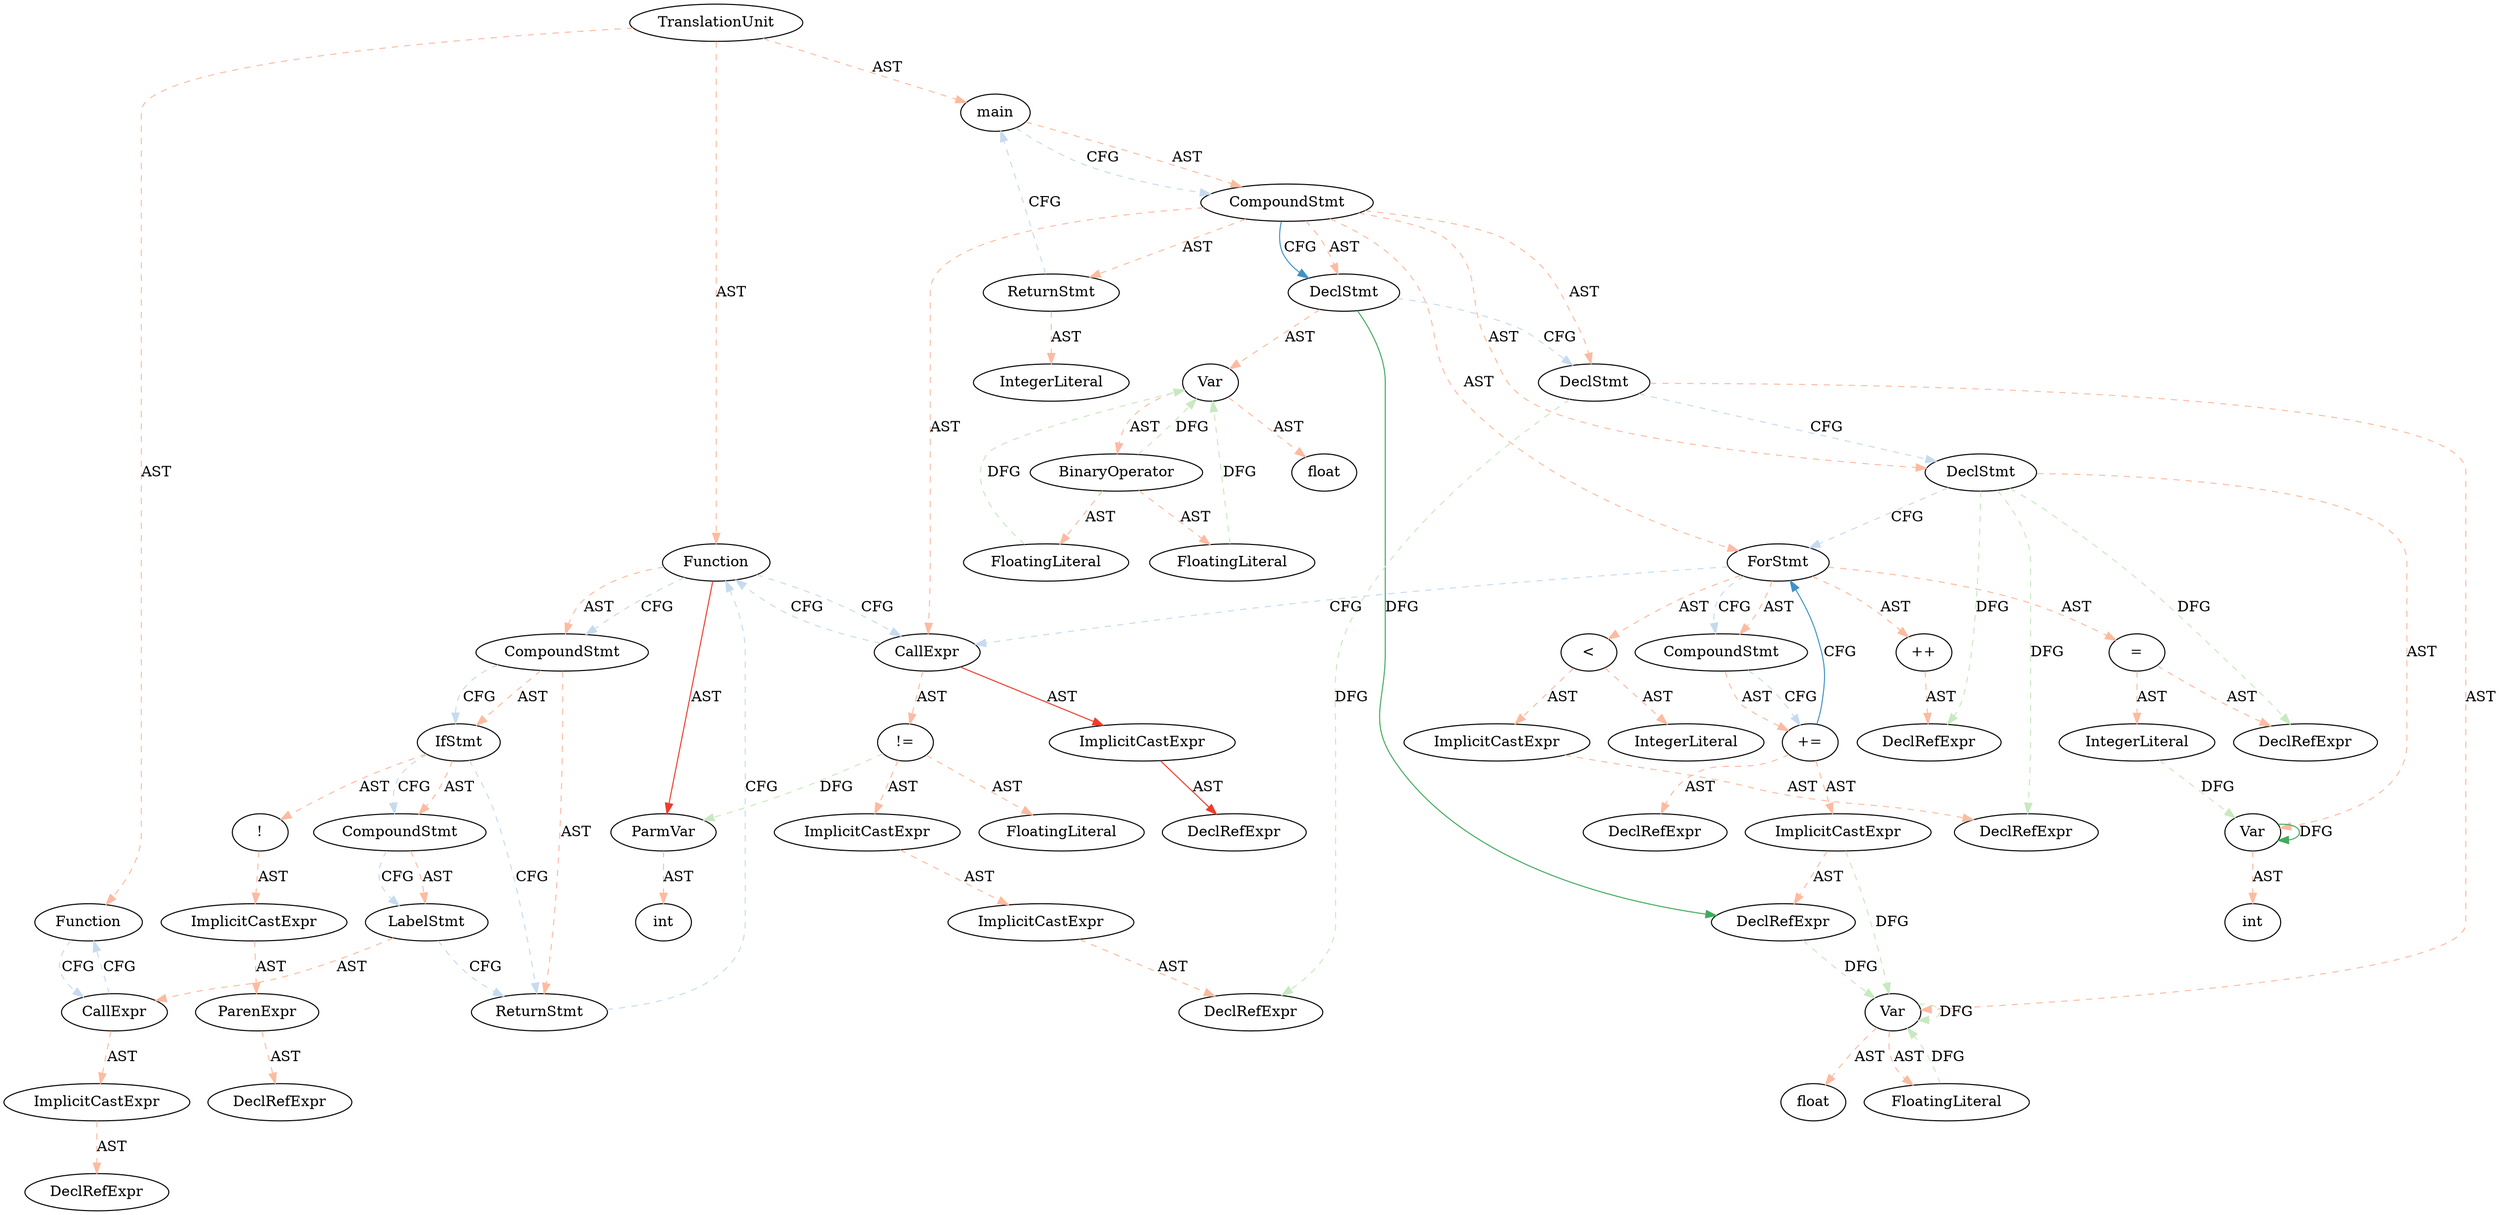 digraph "" {
	node [label="\N"];
	0	[label=TranslationUnit];
	1	[label=Function];
	0 -> 1	[key=0,
		color=3,
		colorscheme=reds8,
		label=AST,
		style=dashed];
	2	[label=Function];
	0 -> 2	[key=0,
		color=3,
		colorscheme=reds8,
		label=AST,
		style=dashed];
	17	[label=main];
	0 -> 17	[key=0,
		color=3,
		colorscheme=reds8,
		label=AST,
		style=dashed];
	13	[label=CallExpr];
	1 -> 13	[key=0,
		color=3,
		colorscheme=blues8,
		label=CFG,
		style=dashed];
	3	[label=ParmVar];
	2 -> 3	[key=0,
		color=6,
		colorscheme=reds8,
		label=AST,
		style=solid];
	5	[label=CompoundStmt];
	2 -> 5	[key=0,
		color=3,
		colorscheme=reds8,
		label=AST,
		style=dashed];
	2 -> 5	[key=1,
		color=3,
		colorscheme=blues8,
		label=CFG,
		style=dashed];
	47	[label=CallExpr];
	2 -> 47	[key=0,
		color=3,
		colorscheme=blues8,
		label=CFG,
		style=dashed];
	4	[label=int];
	3 -> 4	[key=0,
		color=3,
		colorscheme=reds8,
		label=AST,
		style=dashed];
	6	[label=IfStmt];
	5 -> 6	[key=0,
		color=3,
		colorscheme=reds8,
		label=AST,
		style=dashed];
	5 -> 6	[key=1,
		color=3,
		colorscheme=blues8,
		label=CFG,
		style=dashed];
	16	[label=ReturnStmt];
	5 -> 16	[key=0,
		color=3,
		colorscheme=reds8,
		label=AST,
		style=dashed];
	7	[label="!"];
	6 -> 7	[key=0,
		color=3,
		colorscheme=reds8,
		label=AST,
		style=dashed];
	11	[label=CompoundStmt];
	6 -> 11	[key=0,
		color=3,
		colorscheme=reds8,
		label=AST,
		style=dashed];
	6 -> 11	[key=1,
		color=3,
		colorscheme=blues8,
		label=CFG,
		style=dashed];
	6 -> 16	[key=0,
		color=3,
		colorscheme=blues8,
		label=CFG,
		style=dashed];
	8	[label=ImplicitCastExpr];
	7 -> 8	[key=0,
		color=3,
		colorscheme=reds8,
		label=AST,
		style=dashed];
	9	[label=ParenExpr];
	8 -> 9	[key=0,
		color=3,
		colorscheme=reds8,
		label=AST,
		style=dashed];
	10	[label=DeclRefExpr];
	9 -> 10	[key=0,
		color=3,
		colorscheme=reds8,
		label=AST,
		style=dashed];
	12	[label=LabelStmt];
	11 -> 12	[key=0,
		color=3,
		colorscheme=reds8,
		label=AST,
		style=dashed];
	11 -> 12	[key=1,
		color=3,
		colorscheme=blues8,
		label=CFG,
		style=dashed];
	12 -> 13	[key=0,
		color=3,
		colorscheme=reds8,
		label=AST,
		style=dashed];
	12 -> 16	[key=0,
		color=3,
		colorscheme=blues8,
		label=CFG,
		style=dashed];
	13 -> 1	[key=0,
		color=3,
		colorscheme=blues8,
		label=CFG,
		style=dashed];
	14	[label=ImplicitCastExpr];
	13 -> 14	[key=0,
		color=3,
		colorscheme=reds8,
		label=AST,
		style=dashed];
	15	[label=DeclRefExpr];
	14 -> 15	[key=0,
		color=3,
		colorscheme=reds8,
		label=AST,
		style=dashed];
	16 -> 2	[key=0,
		color=3,
		colorscheme=blues8,
		label=CFG,
		style=dashed];
	18	[label=CompoundStmt];
	17 -> 18	[key=0,
		color=3,
		colorscheme=reds8,
		label=AST,
		style=dashed];
	17 -> 18	[key=1,
		color=3,
		colorscheme=blues8,
		label=CFG,
		style=dashed];
	19	[label=DeclStmt];
	18 -> 19	[key=0,
		color=3,
		colorscheme=reds8,
		label=AST,
		style=dashed];
	18 -> 19	[key=1,
		color=6,
		colorscheme=blues8,
		label=CFG,
		style=solid];
	25	[label=DeclStmt];
	18 -> 25	[key=0,
		color=3,
		colorscheme=reds8,
		label=AST,
		style=dashed];
	29	[label=DeclStmt];
	18 -> 29	[key=0,
		color=3,
		colorscheme=reds8,
		label=AST,
		style=dashed];
	32	[label=ForStmt];
	18 -> 32	[key=0,
		color=3,
		colorscheme=reds8,
		label=AST,
		style=dashed];
	18 -> 47	[key=0,
		color=3,
		colorscheme=reds8,
		label=AST,
		style=dashed];
	55	[label=ReturnStmt];
	18 -> 55	[key=0,
		color=3,
		colorscheme=reds8,
		label=AST,
		style=dashed];
	20	[label=Var];
	19 -> 20	[key=0,
		color=3,
		colorscheme=reds8,
		label=AST,
		style=dashed];
	19 -> 25	[key=0,
		color=3,
		colorscheme=blues8,
		label=CFG,
		style=dashed];
	46	[label=DeclRefExpr];
	19 -> 46	[key=0,
		color=6,
		colorscheme=greens8,
		label=DFG,
		style=solid];
	21	[label=float];
	20 -> 21	[key=0,
		color=3,
		colorscheme=reds8,
		label=AST,
		style=dashed];
	22	[label=BinaryOperator];
	20 -> 22	[key=0,
		color=3,
		colorscheme=reds8,
		label=AST,
		style=dashed];
	22 -> 20	[key=0,
		color=3,
		colorscheme=greens8,
		label=DFG,
		style=dashed];
	23	[label=FloatingLiteral];
	22 -> 23	[key=0,
		color=3,
		colorscheme=reds8,
		label=AST,
		style=dashed];
	24	[label=FloatingLiteral];
	22 -> 24	[key=0,
		color=3,
		colorscheme=reds8,
		label=AST,
		style=dashed];
	23 -> 20	[key=0,
		color=3,
		colorscheme=greens8,
		label=DFG,
		style=dashed];
	24 -> 20	[key=0,
		color=3,
		colorscheme=greens8,
		label=DFG,
		style=dashed];
	26	[label=Var];
	25 -> 26	[key=0,
		color=3,
		colorscheme=reds8,
		label=AST,
		style=dashed];
	25 -> 29	[key=0,
		color=3,
		colorscheme=blues8,
		label=CFG,
		style=dashed];
	53	[label=DeclRefExpr];
	25 -> 53	[key=0,
		color=3,
		colorscheme=greens8,
		label=DFG,
		style=dashed];
	26 -> 26	[key=0,
		color=3,
		colorscheme=greens8,
		label=DFG,
		style=dashed];
	27	[label=float];
	26 -> 27	[key=0,
		color=3,
		colorscheme=reds8,
		label=AST,
		style=dashed];
	28	[label=FloatingLiteral];
	26 -> 28	[key=0,
		color=3,
		colorscheme=reds8,
		label=AST,
		style=dashed];
	28 -> 26	[key=0,
		color=3,
		colorscheme=greens8,
		label=DFG,
		style=dashed];
	30	[label=Var];
	29 -> 30	[key=0,
		color=3,
		colorscheme=reds8,
		label=AST,
		style=dashed];
	29 -> 32	[key=0,
		color=3,
		colorscheme=blues8,
		label=CFG,
		style=dashed];
	34	[label=DeclRefExpr];
	29 -> 34	[key=0,
		color=3,
		colorscheme=greens8,
		label=DFG,
		style=dashed];
	38	[label=DeclRefExpr];
	29 -> 38	[key=0,
		color=3,
		colorscheme=greens8,
		label=DFG,
		style=dashed];
	41	[label=DeclRefExpr];
	29 -> 41	[key=0,
		color=3,
		colorscheme=greens8,
		label=DFG,
		style=dashed];
	30 -> 30	[key=0,
		color=6,
		colorscheme=greens8,
		label=DFG,
		style=solid];
	31	[label=int];
	30 -> 31	[key=0,
		color=3,
		colorscheme=reds8,
		label=AST,
		style=dashed];
	33	[label="="];
	32 -> 33	[key=0,
		color=3,
		colorscheme=reds8,
		label=AST,
		style=dashed];
	36	[label="<"];
	32 -> 36	[key=0,
		color=3,
		colorscheme=reds8,
		label=AST,
		style=dashed];
	40	[label="++"];
	32 -> 40	[key=0,
		color=3,
		colorscheme=reds8,
		label=AST,
		style=dashed];
	42	[label=CompoundStmt];
	32 -> 42	[key=0,
		color=3,
		colorscheme=reds8,
		label=AST,
		style=dashed];
	32 -> 42	[key=1,
		color=3,
		colorscheme=blues8,
		label=CFG,
		style=dashed];
	32 -> 47	[key=0,
		color=3,
		colorscheme=blues8,
		label=CFG,
		style=dashed];
	33 -> 34	[key=0,
		color=3,
		colorscheme=reds8,
		label=AST,
		style=dashed];
	35	[label=IntegerLiteral];
	33 -> 35	[key=0,
		color=3,
		colorscheme=reds8,
		label=AST,
		style=dashed];
	35 -> 30	[key=0,
		color=3,
		colorscheme=greens8,
		label=DFG,
		style=dashed];
	37	[label=ImplicitCastExpr];
	36 -> 37	[key=0,
		color=3,
		colorscheme=reds8,
		label=AST,
		style=dashed];
	39	[label=IntegerLiteral];
	36 -> 39	[key=0,
		color=3,
		colorscheme=reds8,
		label=AST,
		style=dashed];
	37 -> 38	[key=0,
		color=3,
		colorscheme=reds8,
		label=AST,
		style=dashed];
	40 -> 41	[key=0,
		color=3,
		colorscheme=reds8,
		label=AST,
		style=dashed];
	43	[label="+="];
	42 -> 43	[key=0,
		color=3,
		colorscheme=reds8,
		label=AST,
		style=dashed];
	42 -> 43	[key=1,
		color=3,
		colorscheme=blues8,
		label=CFG,
		style=dashed];
	43 -> 32	[key=0,
		color=6,
		colorscheme=blues8,
		label=CFG,
		style=solid];
	44	[label=DeclRefExpr];
	43 -> 44	[key=0,
		color=3,
		colorscheme=reds8,
		label=AST,
		style=dashed];
	45	[label=ImplicitCastExpr];
	43 -> 45	[key=0,
		color=3,
		colorscheme=reds8,
		label=AST,
		style=dashed];
	45 -> 26	[key=0,
		color=3,
		colorscheme=greens8,
		label=DFG,
		style=dashed];
	45 -> 46	[key=0,
		color=3,
		colorscheme=reds8,
		label=AST,
		style=dashed];
	46 -> 26	[key=0,
		color=3,
		colorscheme=greens8,
		label=DFG,
		style=dashed];
	47 -> 2	[key=0,
		color=3,
		colorscheme=blues8,
		label=CFG,
		style=dashed];
	48	[label=ImplicitCastExpr];
	47 -> 48	[key=0,
		color=6,
		colorscheme=reds8,
		label=AST,
		style=solid];
	50	[label="!="];
	47 -> 50	[key=0,
		color=3,
		colorscheme=reds8,
		label=AST,
		style=dashed];
	49	[label=DeclRefExpr];
	48 -> 49	[key=0,
		color=6,
		colorscheme=reds8,
		label=AST,
		style=solid];
	50 -> 3	[key=0,
		color=3,
		colorscheme=greens8,
		label=DFG,
		style=dashed];
	51	[label=ImplicitCastExpr];
	50 -> 51	[key=0,
		color=3,
		colorscheme=reds8,
		label=AST,
		style=dashed];
	54	[label=FloatingLiteral];
	50 -> 54	[key=0,
		color=3,
		colorscheme=reds8,
		label=AST,
		style=dashed];
	52	[label=ImplicitCastExpr];
	51 -> 52	[key=0,
		color=3,
		colorscheme=reds8,
		label=AST,
		style=dashed];
	52 -> 53	[key=0,
		color=3,
		colorscheme=reds8,
		label=AST,
		style=dashed];
	55 -> 17	[key=0,
		color=3,
		colorscheme=blues8,
		label=CFG,
		style=dashed];
	56	[label=IntegerLiteral];
	55 -> 56	[key=0,
		color=3,
		colorscheme=reds8,
		label=AST,
		style=dashed];
}
